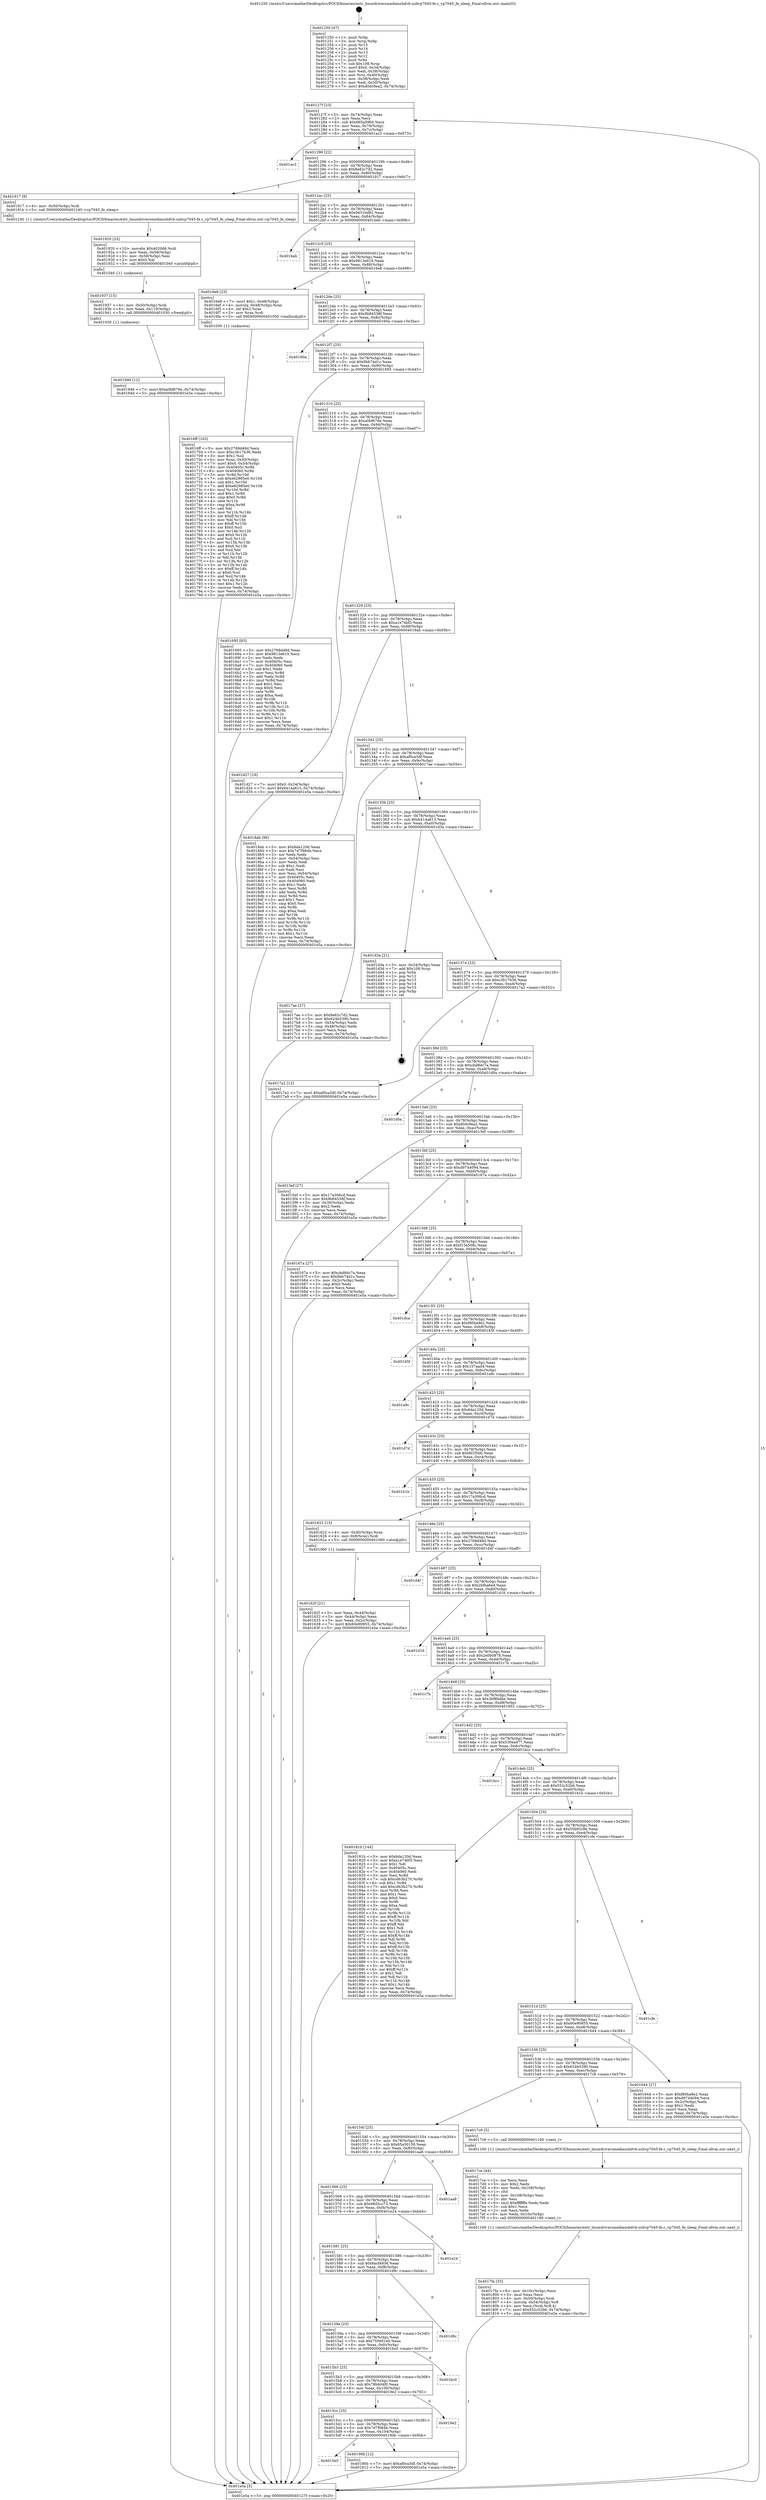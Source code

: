 digraph "0x401250" {
  label = "0x401250 (/mnt/c/Users/mathe/Desktop/tcc/POCII/binaries/extr_linuxdriversmediausbdvb-usbvp7045-fe.c_vp7045_fe_sleep_Final-ollvm.out::main(0))"
  labelloc = "t"
  node[shape=record]

  Entry [label="",width=0.3,height=0.3,shape=circle,fillcolor=black,style=filled]
  "0x40127f" [label="{
     0x40127f [23]\l
     | [instrs]\l
     &nbsp;&nbsp;0x40127f \<+3\>: mov -0x74(%rbp),%eax\l
     &nbsp;&nbsp;0x401282 \<+2\>: mov %eax,%ecx\l
     &nbsp;&nbsp;0x401284 \<+6\>: sub $0x865a5960,%ecx\l
     &nbsp;&nbsp;0x40128a \<+3\>: mov %eax,-0x78(%rbp)\l
     &nbsp;&nbsp;0x40128d \<+3\>: mov %ecx,-0x7c(%rbp)\l
     &nbsp;&nbsp;0x401290 \<+6\>: je 0000000000401ac3 \<main+0x873\>\l
  }"]
  "0x401ac3" [label="{
     0x401ac3\l
  }", style=dashed]
  "0x401296" [label="{
     0x401296 [22]\l
     | [instrs]\l
     &nbsp;&nbsp;0x401296 \<+5\>: jmp 000000000040129b \<main+0x4b\>\l
     &nbsp;&nbsp;0x40129b \<+3\>: mov -0x78(%rbp),%eax\l
     &nbsp;&nbsp;0x40129e \<+5\>: sub $0x8e82c7d2,%eax\l
     &nbsp;&nbsp;0x4012a3 \<+3\>: mov %eax,-0x80(%rbp)\l
     &nbsp;&nbsp;0x4012a6 \<+6\>: je 0000000000401917 \<main+0x6c7\>\l
  }"]
  Exit [label="",width=0.3,height=0.3,shape=circle,fillcolor=black,style=filled,peripheries=2]
  "0x401917" [label="{
     0x401917 [9]\l
     | [instrs]\l
     &nbsp;&nbsp;0x401917 \<+4\>: mov -0x50(%rbp),%rdi\l
     &nbsp;&nbsp;0x40191b \<+5\>: call 0000000000401240 \<vp7045_fe_sleep\>\l
     | [calls]\l
     &nbsp;&nbsp;0x401240 \{1\} (/mnt/c/Users/mathe/Desktop/tcc/POCII/binaries/extr_linuxdriversmediausbdvb-usbvp7045-fe.c_vp7045_fe_sleep_Final-ollvm.out::vp7045_fe_sleep)\l
  }"]
  "0x4012ac" [label="{
     0x4012ac [25]\l
     | [instrs]\l
     &nbsp;&nbsp;0x4012ac \<+5\>: jmp 00000000004012b1 \<main+0x61\>\l
     &nbsp;&nbsp;0x4012b1 \<+3\>: mov -0x78(%rbp),%eax\l
     &nbsp;&nbsp;0x4012b4 \<+5\>: sub $0x9431bd82,%eax\l
     &nbsp;&nbsp;0x4012b9 \<+6\>: mov %eax,-0x84(%rbp)\l
     &nbsp;&nbsp;0x4012bf \<+6\>: je 0000000000401beb \<main+0x99b\>\l
  }"]
  "0x401946" [label="{
     0x401946 [12]\l
     | [instrs]\l
     &nbsp;&nbsp;0x401946 \<+7\>: movl $0xa0bf676e,-0x74(%rbp)\l
     &nbsp;&nbsp;0x40194d \<+5\>: jmp 0000000000401e5a \<main+0xc0a\>\l
  }"]
  "0x401beb" [label="{
     0x401beb\l
  }", style=dashed]
  "0x4012c5" [label="{
     0x4012c5 [25]\l
     | [instrs]\l
     &nbsp;&nbsp;0x4012c5 \<+5\>: jmp 00000000004012ca \<main+0x7a\>\l
     &nbsp;&nbsp;0x4012ca \<+3\>: mov -0x78(%rbp),%eax\l
     &nbsp;&nbsp;0x4012cd \<+5\>: sub $0x9813e619,%eax\l
     &nbsp;&nbsp;0x4012d2 \<+6\>: mov %eax,-0x88(%rbp)\l
     &nbsp;&nbsp;0x4012d8 \<+6\>: je 00000000004016e8 \<main+0x498\>\l
  }"]
  "0x401937" [label="{
     0x401937 [15]\l
     | [instrs]\l
     &nbsp;&nbsp;0x401937 \<+4\>: mov -0x50(%rbp),%rdi\l
     &nbsp;&nbsp;0x40193b \<+6\>: mov %eax,-0x110(%rbp)\l
     &nbsp;&nbsp;0x401941 \<+5\>: call 0000000000401030 \<free@plt\>\l
     | [calls]\l
     &nbsp;&nbsp;0x401030 \{1\} (unknown)\l
  }"]
  "0x4016e8" [label="{
     0x4016e8 [23]\l
     | [instrs]\l
     &nbsp;&nbsp;0x4016e8 \<+7\>: movl $0x1,-0x48(%rbp)\l
     &nbsp;&nbsp;0x4016ef \<+4\>: movslq -0x48(%rbp),%rax\l
     &nbsp;&nbsp;0x4016f3 \<+4\>: shl $0x2,%rax\l
     &nbsp;&nbsp;0x4016f7 \<+3\>: mov %rax,%rdi\l
     &nbsp;&nbsp;0x4016fa \<+5\>: call 0000000000401050 \<malloc@plt\>\l
     | [calls]\l
     &nbsp;&nbsp;0x401050 \{1\} (unknown)\l
  }"]
  "0x4012de" [label="{
     0x4012de [25]\l
     | [instrs]\l
     &nbsp;&nbsp;0x4012de \<+5\>: jmp 00000000004012e3 \<main+0x93\>\l
     &nbsp;&nbsp;0x4012e3 \<+3\>: mov -0x78(%rbp),%eax\l
     &nbsp;&nbsp;0x4012e6 \<+5\>: sub $0x9b84538f,%eax\l
     &nbsp;&nbsp;0x4012eb \<+6\>: mov %eax,-0x8c(%rbp)\l
     &nbsp;&nbsp;0x4012f1 \<+6\>: je 000000000040160a \<main+0x3ba\>\l
  }"]
  "0x401920" [label="{
     0x401920 [23]\l
     | [instrs]\l
     &nbsp;&nbsp;0x401920 \<+10\>: movabs $0x4020d6,%rdi\l
     &nbsp;&nbsp;0x40192a \<+3\>: mov %eax,-0x58(%rbp)\l
     &nbsp;&nbsp;0x40192d \<+3\>: mov -0x58(%rbp),%esi\l
     &nbsp;&nbsp;0x401930 \<+2\>: mov $0x0,%al\l
     &nbsp;&nbsp;0x401932 \<+5\>: call 0000000000401040 \<printf@plt\>\l
     | [calls]\l
     &nbsp;&nbsp;0x401040 \{1\} (unknown)\l
  }"]
  "0x40160a" [label="{
     0x40160a\l
  }", style=dashed]
  "0x4012f7" [label="{
     0x4012f7 [25]\l
     | [instrs]\l
     &nbsp;&nbsp;0x4012f7 \<+5\>: jmp 00000000004012fc \<main+0xac\>\l
     &nbsp;&nbsp;0x4012fc \<+3\>: mov -0x78(%rbp),%eax\l
     &nbsp;&nbsp;0x4012ff \<+5\>: sub $0x9bb74d1c,%eax\l
     &nbsp;&nbsp;0x401304 \<+6\>: mov %eax,-0x90(%rbp)\l
     &nbsp;&nbsp;0x40130a \<+6\>: je 0000000000401695 \<main+0x445\>\l
  }"]
  "0x4015e5" [label="{
     0x4015e5\l
  }", style=dashed]
  "0x401695" [label="{
     0x401695 [83]\l
     | [instrs]\l
     &nbsp;&nbsp;0x401695 \<+5\>: mov $0x2768d48d,%eax\l
     &nbsp;&nbsp;0x40169a \<+5\>: mov $0x9813e619,%ecx\l
     &nbsp;&nbsp;0x40169f \<+2\>: xor %edx,%edx\l
     &nbsp;&nbsp;0x4016a1 \<+7\>: mov 0x40405c,%esi\l
     &nbsp;&nbsp;0x4016a8 \<+7\>: mov 0x404060,%edi\l
     &nbsp;&nbsp;0x4016af \<+3\>: sub $0x1,%edx\l
     &nbsp;&nbsp;0x4016b2 \<+3\>: mov %esi,%r8d\l
     &nbsp;&nbsp;0x4016b5 \<+3\>: add %edx,%r8d\l
     &nbsp;&nbsp;0x4016b8 \<+4\>: imul %r8d,%esi\l
     &nbsp;&nbsp;0x4016bc \<+3\>: and $0x1,%esi\l
     &nbsp;&nbsp;0x4016bf \<+3\>: cmp $0x0,%esi\l
     &nbsp;&nbsp;0x4016c2 \<+4\>: sete %r9b\l
     &nbsp;&nbsp;0x4016c6 \<+3\>: cmp $0xa,%edi\l
     &nbsp;&nbsp;0x4016c9 \<+4\>: setl %r10b\l
     &nbsp;&nbsp;0x4016cd \<+3\>: mov %r9b,%r11b\l
     &nbsp;&nbsp;0x4016d0 \<+3\>: and %r10b,%r11b\l
     &nbsp;&nbsp;0x4016d3 \<+3\>: xor %r10b,%r9b\l
     &nbsp;&nbsp;0x4016d6 \<+3\>: or %r9b,%r11b\l
     &nbsp;&nbsp;0x4016d9 \<+4\>: test $0x1,%r11b\l
     &nbsp;&nbsp;0x4016dd \<+3\>: cmovne %ecx,%eax\l
     &nbsp;&nbsp;0x4016e0 \<+3\>: mov %eax,-0x74(%rbp)\l
     &nbsp;&nbsp;0x4016e3 \<+5\>: jmp 0000000000401e5a \<main+0xc0a\>\l
  }"]
  "0x401310" [label="{
     0x401310 [25]\l
     | [instrs]\l
     &nbsp;&nbsp;0x401310 \<+5\>: jmp 0000000000401315 \<main+0xc5\>\l
     &nbsp;&nbsp;0x401315 \<+3\>: mov -0x78(%rbp),%eax\l
     &nbsp;&nbsp;0x401318 \<+5\>: sub $0xa0bf676e,%eax\l
     &nbsp;&nbsp;0x40131d \<+6\>: mov %eax,-0x94(%rbp)\l
     &nbsp;&nbsp;0x401323 \<+6\>: je 0000000000401d27 \<main+0xad7\>\l
  }"]
  "0x40190b" [label="{
     0x40190b [12]\l
     | [instrs]\l
     &nbsp;&nbsp;0x40190b \<+7\>: movl $0xaf0ca3df,-0x74(%rbp)\l
     &nbsp;&nbsp;0x401912 \<+5\>: jmp 0000000000401e5a \<main+0xc0a\>\l
  }"]
  "0x401d27" [label="{
     0x401d27 [19]\l
     | [instrs]\l
     &nbsp;&nbsp;0x401d27 \<+7\>: movl $0x0,-0x34(%rbp)\l
     &nbsp;&nbsp;0x401d2e \<+7\>: movl $0xb414a613,-0x74(%rbp)\l
     &nbsp;&nbsp;0x401d35 \<+5\>: jmp 0000000000401e5a \<main+0xc0a\>\l
  }"]
  "0x401329" [label="{
     0x401329 [25]\l
     | [instrs]\l
     &nbsp;&nbsp;0x401329 \<+5\>: jmp 000000000040132e \<main+0xde\>\l
     &nbsp;&nbsp;0x40132e \<+3\>: mov -0x78(%rbp),%eax\l
     &nbsp;&nbsp;0x401331 \<+5\>: sub $0xa1e74bf3,%eax\l
     &nbsp;&nbsp;0x401336 \<+6\>: mov %eax,-0x98(%rbp)\l
     &nbsp;&nbsp;0x40133c \<+6\>: je 00000000004018ab \<main+0x65b\>\l
  }"]
  "0x4015cc" [label="{
     0x4015cc [25]\l
     | [instrs]\l
     &nbsp;&nbsp;0x4015cc \<+5\>: jmp 00000000004015d1 \<main+0x381\>\l
     &nbsp;&nbsp;0x4015d1 \<+3\>: mov -0x78(%rbp),%eax\l
     &nbsp;&nbsp;0x4015d4 \<+5\>: sub $0x7d7f984b,%eax\l
     &nbsp;&nbsp;0x4015d9 \<+6\>: mov %eax,-0x104(%rbp)\l
     &nbsp;&nbsp;0x4015df \<+6\>: je 000000000040190b \<main+0x6bb\>\l
  }"]
  "0x4018ab" [label="{
     0x4018ab [96]\l
     | [instrs]\l
     &nbsp;&nbsp;0x4018ab \<+5\>: mov $0x6da120d,%eax\l
     &nbsp;&nbsp;0x4018b0 \<+5\>: mov $0x7d7f984b,%ecx\l
     &nbsp;&nbsp;0x4018b5 \<+2\>: xor %edx,%edx\l
     &nbsp;&nbsp;0x4018b7 \<+3\>: mov -0x54(%rbp),%esi\l
     &nbsp;&nbsp;0x4018ba \<+2\>: mov %edx,%edi\l
     &nbsp;&nbsp;0x4018bc \<+3\>: sub $0x1,%edi\l
     &nbsp;&nbsp;0x4018bf \<+2\>: sub %edi,%esi\l
     &nbsp;&nbsp;0x4018c1 \<+3\>: mov %esi,-0x54(%rbp)\l
     &nbsp;&nbsp;0x4018c4 \<+7\>: mov 0x40405c,%esi\l
     &nbsp;&nbsp;0x4018cb \<+7\>: mov 0x404060,%edi\l
     &nbsp;&nbsp;0x4018d2 \<+3\>: sub $0x1,%edx\l
     &nbsp;&nbsp;0x4018d5 \<+3\>: mov %esi,%r8d\l
     &nbsp;&nbsp;0x4018d8 \<+3\>: add %edx,%r8d\l
     &nbsp;&nbsp;0x4018db \<+4\>: imul %r8d,%esi\l
     &nbsp;&nbsp;0x4018df \<+3\>: and $0x1,%esi\l
     &nbsp;&nbsp;0x4018e2 \<+3\>: cmp $0x0,%esi\l
     &nbsp;&nbsp;0x4018e5 \<+4\>: sete %r9b\l
     &nbsp;&nbsp;0x4018e9 \<+3\>: cmp $0xa,%edi\l
     &nbsp;&nbsp;0x4018ec \<+4\>: setl %r10b\l
     &nbsp;&nbsp;0x4018f0 \<+3\>: mov %r9b,%r11b\l
     &nbsp;&nbsp;0x4018f3 \<+3\>: and %r10b,%r11b\l
     &nbsp;&nbsp;0x4018f6 \<+3\>: xor %r10b,%r9b\l
     &nbsp;&nbsp;0x4018f9 \<+3\>: or %r9b,%r11b\l
     &nbsp;&nbsp;0x4018fc \<+4\>: test $0x1,%r11b\l
     &nbsp;&nbsp;0x401900 \<+3\>: cmovne %ecx,%eax\l
     &nbsp;&nbsp;0x401903 \<+3\>: mov %eax,-0x74(%rbp)\l
     &nbsp;&nbsp;0x401906 \<+5\>: jmp 0000000000401e5a \<main+0xc0a\>\l
  }"]
  "0x401342" [label="{
     0x401342 [25]\l
     | [instrs]\l
     &nbsp;&nbsp;0x401342 \<+5\>: jmp 0000000000401347 \<main+0xf7\>\l
     &nbsp;&nbsp;0x401347 \<+3\>: mov -0x78(%rbp),%eax\l
     &nbsp;&nbsp;0x40134a \<+5\>: sub $0xaf0ca3df,%eax\l
     &nbsp;&nbsp;0x40134f \<+6\>: mov %eax,-0x9c(%rbp)\l
     &nbsp;&nbsp;0x401355 \<+6\>: je 00000000004017ae \<main+0x55e\>\l
  }"]
  "0x4019e2" [label="{
     0x4019e2\l
  }", style=dashed]
  "0x4017ae" [label="{
     0x4017ae [27]\l
     | [instrs]\l
     &nbsp;&nbsp;0x4017ae \<+5\>: mov $0x8e82c7d2,%eax\l
     &nbsp;&nbsp;0x4017b3 \<+5\>: mov $0x624b5390,%ecx\l
     &nbsp;&nbsp;0x4017b8 \<+3\>: mov -0x54(%rbp),%edx\l
     &nbsp;&nbsp;0x4017bb \<+3\>: cmp -0x48(%rbp),%edx\l
     &nbsp;&nbsp;0x4017be \<+3\>: cmovl %ecx,%eax\l
     &nbsp;&nbsp;0x4017c1 \<+3\>: mov %eax,-0x74(%rbp)\l
     &nbsp;&nbsp;0x4017c4 \<+5\>: jmp 0000000000401e5a \<main+0xc0a\>\l
  }"]
  "0x40135b" [label="{
     0x40135b [25]\l
     | [instrs]\l
     &nbsp;&nbsp;0x40135b \<+5\>: jmp 0000000000401360 \<main+0x110\>\l
     &nbsp;&nbsp;0x401360 \<+3\>: mov -0x78(%rbp),%eax\l
     &nbsp;&nbsp;0x401363 \<+5\>: sub $0xb414a613,%eax\l
     &nbsp;&nbsp;0x401368 \<+6\>: mov %eax,-0xa0(%rbp)\l
     &nbsp;&nbsp;0x40136e \<+6\>: je 0000000000401d3a \<main+0xaea\>\l
  }"]
  "0x4015b3" [label="{
     0x4015b3 [25]\l
     | [instrs]\l
     &nbsp;&nbsp;0x4015b3 \<+5\>: jmp 00000000004015b8 \<main+0x368\>\l
     &nbsp;&nbsp;0x4015b8 \<+3\>: mov -0x78(%rbp),%eax\l
     &nbsp;&nbsp;0x4015bb \<+5\>: sub $0x78bb04f0,%eax\l
     &nbsp;&nbsp;0x4015c0 \<+6\>: mov %eax,-0x100(%rbp)\l
     &nbsp;&nbsp;0x4015c6 \<+6\>: je 00000000004019e2 \<main+0x792\>\l
  }"]
  "0x401d3a" [label="{
     0x401d3a [21]\l
     | [instrs]\l
     &nbsp;&nbsp;0x401d3a \<+3\>: mov -0x34(%rbp),%eax\l
     &nbsp;&nbsp;0x401d3d \<+7\>: add $0x108,%rsp\l
     &nbsp;&nbsp;0x401d44 \<+1\>: pop %rbx\l
     &nbsp;&nbsp;0x401d45 \<+2\>: pop %r12\l
     &nbsp;&nbsp;0x401d47 \<+2\>: pop %r13\l
     &nbsp;&nbsp;0x401d49 \<+2\>: pop %r14\l
     &nbsp;&nbsp;0x401d4b \<+2\>: pop %r15\l
     &nbsp;&nbsp;0x401d4d \<+1\>: pop %rbp\l
     &nbsp;&nbsp;0x401d4e \<+1\>: ret\l
  }"]
  "0x401374" [label="{
     0x401374 [25]\l
     | [instrs]\l
     &nbsp;&nbsp;0x401374 \<+5\>: jmp 0000000000401379 \<main+0x129\>\l
     &nbsp;&nbsp;0x401379 \<+3\>: mov -0x78(%rbp),%eax\l
     &nbsp;&nbsp;0x40137c \<+5\>: sub $0xc3b17b36,%eax\l
     &nbsp;&nbsp;0x401381 \<+6\>: mov %eax,-0xa4(%rbp)\l
     &nbsp;&nbsp;0x401387 \<+6\>: je 00000000004017a2 \<main+0x552\>\l
  }"]
  "0x401bc0" [label="{
     0x401bc0\l
  }", style=dashed]
  "0x4017a2" [label="{
     0x4017a2 [12]\l
     | [instrs]\l
     &nbsp;&nbsp;0x4017a2 \<+7\>: movl $0xaf0ca3df,-0x74(%rbp)\l
     &nbsp;&nbsp;0x4017a9 \<+5\>: jmp 0000000000401e5a \<main+0xc0a\>\l
  }"]
  "0x40138d" [label="{
     0x40138d [25]\l
     | [instrs]\l
     &nbsp;&nbsp;0x40138d \<+5\>: jmp 0000000000401392 \<main+0x142\>\l
     &nbsp;&nbsp;0x401392 \<+3\>: mov -0x78(%rbp),%eax\l
     &nbsp;&nbsp;0x401395 \<+5\>: sub $0xcbd8dc7a,%eax\l
     &nbsp;&nbsp;0x40139a \<+6\>: mov %eax,-0xa8(%rbp)\l
     &nbsp;&nbsp;0x4013a0 \<+6\>: je 0000000000401d0a \<main+0xaba\>\l
  }"]
  "0x40159a" [label="{
     0x40159a [25]\l
     | [instrs]\l
     &nbsp;&nbsp;0x40159a \<+5\>: jmp 000000000040159f \<main+0x34f\>\l
     &nbsp;&nbsp;0x40159f \<+3\>: mov -0x78(%rbp),%eax\l
     &nbsp;&nbsp;0x4015a2 \<+5\>: sub $0x755601e0,%eax\l
     &nbsp;&nbsp;0x4015a7 \<+6\>: mov %eax,-0xfc(%rbp)\l
     &nbsp;&nbsp;0x4015ad \<+6\>: je 0000000000401bc0 \<main+0x970\>\l
  }"]
  "0x401d0a" [label="{
     0x401d0a\l
  }", style=dashed]
  "0x4013a6" [label="{
     0x4013a6 [25]\l
     | [instrs]\l
     &nbsp;&nbsp;0x4013a6 \<+5\>: jmp 00000000004013ab \<main+0x15b\>\l
     &nbsp;&nbsp;0x4013ab \<+3\>: mov -0x78(%rbp),%eax\l
     &nbsp;&nbsp;0x4013ae \<+5\>: sub $0xd0dc9ea2,%eax\l
     &nbsp;&nbsp;0x4013b3 \<+6\>: mov %eax,-0xac(%rbp)\l
     &nbsp;&nbsp;0x4013b9 \<+6\>: je 00000000004015ef \<main+0x39f\>\l
  }"]
  "0x401d9c" [label="{
     0x401d9c\l
  }", style=dashed]
  "0x4015ef" [label="{
     0x4015ef [27]\l
     | [instrs]\l
     &nbsp;&nbsp;0x4015ef \<+5\>: mov $0x17a306cd,%eax\l
     &nbsp;&nbsp;0x4015f4 \<+5\>: mov $0x9b84538f,%ecx\l
     &nbsp;&nbsp;0x4015f9 \<+3\>: mov -0x30(%rbp),%edx\l
     &nbsp;&nbsp;0x4015fc \<+3\>: cmp $0x2,%edx\l
     &nbsp;&nbsp;0x4015ff \<+3\>: cmovne %ecx,%eax\l
     &nbsp;&nbsp;0x401602 \<+3\>: mov %eax,-0x74(%rbp)\l
     &nbsp;&nbsp;0x401605 \<+5\>: jmp 0000000000401e5a \<main+0xc0a\>\l
  }"]
  "0x4013bf" [label="{
     0x4013bf [25]\l
     | [instrs]\l
     &nbsp;&nbsp;0x4013bf \<+5\>: jmp 00000000004013c4 \<main+0x174\>\l
     &nbsp;&nbsp;0x4013c4 \<+3\>: mov -0x78(%rbp),%eax\l
     &nbsp;&nbsp;0x4013c7 \<+5\>: sub $0xd9744094,%eax\l
     &nbsp;&nbsp;0x4013cc \<+6\>: mov %eax,-0xb0(%rbp)\l
     &nbsp;&nbsp;0x4013d2 \<+6\>: je 000000000040167a \<main+0x42a\>\l
  }"]
  "0x401e5a" [label="{
     0x401e5a [5]\l
     | [instrs]\l
     &nbsp;&nbsp;0x401e5a \<+5\>: jmp 000000000040127f \<main+0x2f\>\l
  }"]
  "0x401250" [label="{
     0x401250 [47]\l
     | [instrs]\l
     &nbsp;&nbsp;0x401250 \<+1\>: push %rbp\l
     &nbsp;&nbsp;0x401251 \<+3\>: mov %rsp,%rbp\l
     &nbsp;&nbsp;0x401254 \<+2\>: push %r15\l
     &nbsp;&nbsp;0x401256 \<+2\>: push %r14\l
     &nbsp;&nbsp;0x401258 \<+2\>: push %r13\l
     &nbsp;&nbsp;0x40125a \<+2\>: push %r12\l
     &nbsp;&nbsp;0x40125c \<+1\>: push %rbx\l
     &nbsp;&nbsp;0x40125d \<+7\>: sub $0x108,%rsp\l
     &nbsp;&nbsp;0x401264 \<+7\>: movl $0x0,-0x34(%rbp)\l
     &nbsp;&nbsp;0x40126b \<+3\>: mov %edi,-0x38(%rbp)\l
     &nbsp;&nbsp;0x40126e \<+4\>: mov %rsi,-0x40(%rbp)\l
     &nbsp;&nbsp;0x401272 \<+3\>: mov -0x38(%rbp),%edi\l
     &nbsp;&nbsp;0x401275 \<+3\>: mov %edi,-0x30(%rbp)\l
     &nbsp;&nbsp;0x401278 \<+7\>: movl $0xd0dc9ea2,-0x74(%rbp)\l
  }"]
  "0x401581" [label="{
     0x401581 [25]\l
     | [instrs]\l
     &nbsp;&nbsp;0x401581 \<+5\>: jmp 0000000000401586 \<main+0x336\>\l
     &nbsp;&nbsp;0x401586 \<+3\>: mov -0x78(%rbp),%eax\l
     &nbsp;&nbsp;0x401589 \<+5\>: sub $0x6acf4836,%eax\l
     &nbsp;&nbsp;0x40158e \<+6\>: mov %eax,-0xf8(%rbp)\l
     &nbsp;&nbsp;0x401594 \<+6\>: je 0000000000401d9c \<main+0xb4c\>\l
  }"]
  "0x40167a" [label="{
     0x40167a [27]\l
     | [instrs]\l
     &nbsp;&nbsp;0x40167a \<+5\>: mov $0xcbd8dc7a,%eax\l
     &nbsp;&nbsp;0x40167f \<+5\>: mov $0x9bb74d1c,%ecx\l
     &nbsp;&nbsp;0x401684 \<+3\>: mov -0x2c(%rbp),%edx\l
     &nbsp;&nbsp;0x401687 \<+3\>: cmp $0x0,%edx\l
     &nbsp;&nbsp;0x40168a \<+3\>: cmove %ecx,%eax\l
     &nbsp;&nbsp;0x40168d \<+3\>: mov %eax,-0x74(%rbp)\l
     &nbsp;&nbsp;0x401690 \<+5\>: jmp 0000000000401e5a \<main+0xc0a\>\l
  }"]
  "0x4013d8" [label="{
     0x4013d8 [25]\l
     | [instrs]\l
     &nbsp;&nbsp;0x4013d8 \<+5\>: jmp 00000000004013dd \<main+0x18d\>\l
     &nbsp;&nbsp;0x4013dd \<+3\>: mov -0x78(%rbp),%eax\l
     &nbsp;&nbsp;0x4013e0 \<+5\>: sub $0xf15e508c,%eax\l
     &nbsp;&nbsp;0x4013e5 \<+6\>: mov %eax,-0xb4(%rbp)\l
     &nbsp;&nbsp;0x4013eb \<+6\>: je 0000000000401dca \<main+0xb7a\>\l
  }"]
  "0x401e24" [label="{
     0x401e24\l
  }", style=dashed]
  "0x401dca" [label="{
     0x401dca\l
  }", style=dashed]
  "0x4013f1" [label="{
     0x4013f1 [25]\l
     | [instrs]\l
     &nbsp;&nbsp;0x4013f1 \<+5\>: jmp 00000000004013f6 \<main+0x1a6\>\l
     &nbsp;&nbsp;0x4013f6 \<+3\>: mov -0x78(%rbp),%eax\l
     &nbsp;&nbsp;0x4013f9 \<+5\>: sub $0xf80ba8e2,%eax\l
     &nbsp;&nbsp;0x4013fe \<+6\>: mov %eax,-0xb8(%rbp)\l
     &nbsp;&nbsp;0x401404 \<+6\>: je 000000000040165f \<main+0x40f\>\l
  }"]
  "0x401568" [label="{
     0x401568 [25]\l
     | [instrs]\l
     &nbsp;&nbsp;0x401568 \<+5\>: jmp 000000000040156d \<main+0x31d\>\l
     &nbsp;&nbsp;0x40156d \<+3\>: mov -0x78(%rbp),%eax\l
     &nbsp;&nbsp;0x401570 \<+5\>: sub $0x66d3cc73,%eax\l
     &nbsp;&nbsp;0x401575 \<+6\>: mov %eax,-0xf4(%rbp)\l
     &nbsp;&nbsp;0x40157b \<+6\>: je 0000000000401e24 \<main+0xbd4\>\l
  }"]
  "0x40165f" [label="{
     0x40165f\l
  }", style=dashed]
  "0x40140a" [label="{
     0x40140a [25]\l
     | [instrs]\l
     &nbsp;&nbsp;0x40140a \<+5\>: jmp 000000000040140f \<main+0x1bf\>\l
     &nbsp;&nbsp;0x40140f \<+3\>: mov -0x78(%rbp),%eax\l
     &nbsp;&nbsp;0x401412 \<+5\>: sub $0x157aad4,%eax\l
     &nbsp;&nbsp;0x401417 \<+6\>: mov %eax,-0xbc(%rbp)\l
     &nbsp;&nbsp;0x40141d \<+6\>: je 0000000000401a9c \<main+0x84c\>\l
  }"]
  "0x401aa8" [label="{
     0x401aa8\l
  }", style=dashed]
  "0x401a9c" [label="{
     0x401a9c\l
  }", style=dashed]
  "0x401423" [label="{
     0x401423 [25]\l
     | [instrs]\l
     &nbsp;&nbsp;0x401423 \<+5\>: jmp 0000000000401428 \<main+0x1d8\>\l
     &nbsp;&nbsp;0x401428 \<+3\>: mov -0x78(%rbp),%eax\l
     &nbsp;&nbsp;0x40142b \<+5\>: sub $0x6da120d,%eax\l
     &nbsp;&nbsp;0x401430 \<+6\>: mov %eax,-0xc0(%rbp)\l
     &nbsp;&nbsp;0x401436 \<+6\>: je 0000000000401d7d \<main+0xb2d\>\l
  }"]
  "0x4017fa" [label="{
     0x4017fa [33]\l
     | [instrs]\l
     &nbsp;&nbsp;0x4017fa \<+6\>: mov -0x10c(%rbp),%ecx\l
     &nbsp;&nbsp;0x401800 \<+3\>: imul %eax,%ecx\l
     &nbsp;&nbsp;0x401803 \<+4\>: mov -0x50(%rbp),%rdi\l
     &nbsp;&nbsp;0x401807 \<+4\>: movslq -0x54(%rbp),%r8\l
     &nbsp;&nbsp;0x40180b \<+4\>: mov %ecx,(%rdi,%r8,4)\l
     &nbsp;&nbsp;0x40180f \<+7\>: movl $0x552c52b6,-0x74(%rbp)\l
     &nbsp;&nbsp;0x401816 \<+5\>: jmp 0000000000401e5a \<main+0xc0a\>\l
  }"]
  "0x401d7d" [label="{
     0x401d7d\l
  }", style=dashed]
  "0x40143c" [label="{
     0x40143c [25]\l
     | [instrs]\l
     &nbsp;&nbsp;0x40143c \<+5\>: jmp 0000000000401441 \<main+0x1f1\>\l
     &nbsp;&nbsp;0x401441 \<+3\>: mov -0x78(%rbp),%eax\l
     &nbsp;&nbsp;0x401444 \<+5\>: sub $0x6f1f5b6,%eax\l
     &nbsp;&nbsp;0x401449 \<+6\>: mov %eax,-0xc4(%rbp)\l
     &nbsp;&nbsp;0x40144f \<+6\>: je 0000000000401b1b \<main+0x8cb\>\l
  }"]
  "0x4017ce" [label="{
     0x4017ce [44]\l
     | [instrs]\l
     &nbsp;&nbsp;0x4017ce \<+2\>: xor %ecx,%ecx\l
     &nbsp;&nbsp;0x4017d0 \<+5\>: mov $0x2,%edx\l
     &nbsp;&nbsp;0x4017d5 \<+6\>: mov %edx,-0x108(%rbp)\l
     &nbsp;&nbsp;0x4017db \<+1\>: cltd\l
     &nbsp;&nbsp;0x4017dc \<+6\>: mov -0x108(%rbp),%esi\l
     &nbsp;&nbsp;0x4017e2 \<+2\>: idiv %esi\l
     &nbsp;&nbsp;0x4017e4 \<+6\>: imul $0xfffffffe,%edx,%edx\l
     &nbsp;&nbsp;0x4017ea \<+3\>: sub $0x1,%ecx\l
     &nbsp;&nbsp;0x4017ed \<+2\>: sub %ecx,%edx\l
     &nbsp;&nbsp;0x4017ef \<+6\>: mov %edx,-0x10c(%rbp)\l
     &nbsp;&nbsp;0x4017f5 \<+5\>: call 0000000000401160 \<next_i\>\l
     | [calls]\l
     &nbsp;&nbsp;0x401160 \{1\} (/mnt/c/Users/mathe/Desktop/tcc/POCII/binaries/extr_linuxdriversmediausbdvb-usbvp7045-fe.c_vp7045_fe_sleep_Final-ollvm.out::next_i)\l
  }"]
  "0x401b1b" [label="{
     0x401b1b\l
  }", style=dashed]
  "0x401455" [label="{
     0x401455 [25]\l
     | [instrs]\l
     &nbsp;&nbsp;0x401455 \<+5\>: jmp 000000000040145a \<main+0x20a\>\l
     &nbsp;&nbsp;0x40145a \<+3\>: mov -0x78(%rbp),%eax\l
     &nbsp;&nbsp;0x40145d \<+5\>: sub $0x17a306cd,%eax\l
     &nbsp;&nbsp;0x401462 \<+6\>: mov %eax,-0xc8(%rbp)\l
     &nbsp;&nbsp;0x401468 \<+6\>: je 0000000000401622 \<main+0x3d2\>\l
  }"]
  "0x40154f" [label="{
     0x40154f [25]\l
     | [instrs]\l
     &nbsp;&nbsp;0x40154f \<+5\>: jmp 0000000000401554 \<main+0x304\>\l
     &nbsp;&nbsp;0x401554 \<+3\>: mov -0x78(%rbp),%eax\l
     &nbsp;&nbsp;0x401557 \<+5\>: sub $0x65a50150,%eax\l
     &nbsp;&nbsp;0x40155c \<+6\>: mov %eax,-0xf0(%rbp)\l
     &nbsp;&nbsp;0x401562 \<+6\>: je 0000000000401aa8 \<main+0x858\>\l
  }"]
  "0x401622" [label="{
     0x401622 [13]\l
     | [instrs]\l
     &nbsp;&nbsp;0x401622 \<+4\>: mov -0x40(%rbp),%rax\l
     &nbsp;&nbsp;0x401626 \<+4\>: mov 0x8(%rax),%rdi\l
     &nbsp;&nbsp;0x40162a \<+5\>: call 0000000000401060 \<atoi@plt\>\l
     | [calls]\l
     &nbsp;&nbsp;0x401060 \{1\} (unknown)\l
  }"]
  "0x40146e" [label="{
     0x40146e [25]\l
     | [instrs]\l
     &nbsp;&nbsp;0x40146e \<+5\>: jmp 0000000000401473 \<main+0x223\>\l
     &nbsp;&nbsp;0x401473 \<+3\>: mov -0x78(%rbp),%eax\l
     &nbsp;&nbsp;0x401476 \<+5\>: sub $0x2768d48d,%eax\l
     &nbsp;&nbsp;0x40147b \<+6\>: mov %eax,-0xcc(%rbp)\l
     &nbsp;&nbsp;0x401481 \<+6\>: je 0000000000401d4f \<main+0xaff\>\l
  }"]
  "0x40162f" [label="{
     0x40162f [21]\l
     | [instrs]\l
     &nbsp;&nbsp;0x40162f \<+3\>: mov %eax,-0x44(%rbp)\l
     &nbsp;&nbsp;0x401632 \<+3\>: mov -0x44(%rbp),%eax\l
     &nbsp;&nbsp;0x401635 \<+3\>: mov %eax,-0x2c(%rbp)\l
     &nbsp;&nbsp;0x401638 \<+7\>: movl $0x60e90855,-0x74(%rbp)\l
     &nbsp;&nbsp;0x40163f \<+5\>: jmp 0000000000401e5a \<main+0xc0a\>\l
  }"]
  "0x4017c9" [label="{
     0x4017c9 [5]\l
     | [instrs]\l
     &nbsp;&nbsp;0x4017c9 \<+5\>: call 0000000000401160 \<next_i\>\l
     | [calls]\l
     &nbsp;&nbsp;0x401160 \{1\} (/mnt/c/Users/mathe/Desktop/tcc/POCII/binaries/extr_linuxdriversmediausbdvb-usbvp7045-fe.c_vp7045_fe_sleep_Final-ollvm.out::next_i)\l
  }"]
  "0x401d4f" [label="{
     0x401d4f\l
  }", style=dashed]
  "0x401487" [label="{
     0x401487 [25]\l
     | [instrs]\l
     &nbsp;&nbsp;0x401487 \<+5\>: jmp 000000000040148c \<main+0x23c\>\l
     &nbsp;&nbsp;0x40148c \<+3\>: mov -0x78(%rbp),%eax\l
     &nbsp;&nbsp;0x40148f \<+5\>: sub $0x2bfba6e4,%eax\l
     &nbsp;&nbsp;0x401494 \<+6\>: mov %eax,-0xd0(%rbp)\l
     &nbsp;&nbsp;0x40149a \<+6\>: je 0000000000401d16 \<main+0xac6\>\l
  }"]
  "0x4016ff" [label="{
     0x4016ff [163]\l
     | [instrs]\l
     &nbsp;&nbsp;0x4016ff \<+5\>: mov $0x2768d48d,%ecx\l
     &nbsp;&nbsp;0x401704 \<+5\>: mov $0xc3b17b36,%edx\l
     &nbsp;&nbsp;0x401709 \<+3\>: mov $0x1,%sil\l
     &nbsp;&nbsp;0x40170c \<+4\>: mov %rax,-0x50(%rbp)\l
     &nbsp;&nbsp;0x401710 \<+7\>: movl $0x0,-0x54(%rbp)\l
     &nbsp;&nbsp;0x401717 \<+8\>: mov 0x40405c,%r8d\l
     &nbsp;&nbsp;0x40171f \<+8\>: mov 0x404060,%r9d\l
     &nbsp;&nbsp;0x401727 \<+3\>: mov %r8d,%r10d\l
     &nbsp;&nbsp;0x40172a \<+7\>: sub $0xe62985e0,%r10d\l
     &nbsp;&nbsp;0x401731 \<+4\>: sub $0x1,%r10d\l
     &nbsp;&nbsp;0x401735 \<+7\>: add $0xe62985e0,%r10d\l
     &nbsp;&nbsp;0x40173c \<+4\>: imul %r10d,%r8d\l
     &nbsp;&nbsp;0x401740 \<+4\>: and $0x1,%r8d\l
     &nbsp;&nbsp;0x401744 \<+4\>: cmp $0x0,%r8d\l
     &nbsp;&nbsp;0x401748 \<+4\>: sete %r11b\l
     &nbsp;&nbsp;0x40174c \<+4\>: cmp $0xa,%r9d\l
     &nbsp;&nbsp;0x401750 \<+3\>: setl %bl\l
     &nbsp;&nbsp;0x401753 \<+3\>: mov %r11b,%r14b\l
     &nbsp;&nbsp;0x401756 \<+4\>: xor $0xff,%r14b\l
     &nbsp;&nbsp;0x40175a \<+3\>: mov %bl,%r15b\l
     &nbsp;&nbsp;0x40175d \<+4\>: xor $0xff,%r15b\l
     &nbsp;&nbsp;0x401761 \<+4\>: xor $0x0,%sil\l
     &nbsp;&nbsp;0x401765 \<+3\>: mov %r14b,%r12b\l
     &nbsp;&nbsp;0x401768 \<+4\>: and $0x0,%r12b\l
     &nbsp;&nbsp;0x40176c \<+3\>: and %sil,%r11b\l
     &nbsp;&nbsp;0x40176f \<+3\>: mov %r15b,%r13b\l
     &nbsp;&nbsp;0x401772 \<+4\>: and $0x0,%r13b\l
     &nbsp;&nbsp;0x401776 \<+3\>: and %sil,%bl\l
     &nbsp;&nbsp;0x401779 \<+3\>: or %r11b,%r12b\l
     &nbsp;&nbsp;0x40177c \<+3\>: or %bl,%r13b\l
     &nbsp;&nbsp;0x40177f \<+3\>: xor %r13b,%r12b\l
     &nbsp;&nbsp;0x401782 \<+3\>: or %r15b,%r14b\l
     &nbsp;&nbsp;0x401785 \<+4\>: xor $0xff,%r14b\l
     &nbsp;&nbsp;0x401789 \<+4\>: or $0x0,%sil\l
     &nbsp;&nbsp;0x40178d \<+3\>: and %sil,%r14b\l
     &nbsp;&nbsp;0x401790 \<+3\>: or %r14b,%r12b\l
     &nbsp;&nbsp;0x401793 \<+4\>: test $0x1,%r12b\l
     &nbsp;&nbsp;0x401797 \<+3\>: cmovne %edx,%ecx\l
     &nbsp;&nbsp;0x40179a \<+3\>: mov %ecx,-0x74(%rbp)\l
     &nbsp;&nbsp;0x40179d \<+5\>: jmp 0000000000401e5a \<main+0xc0a\>\l
  }"]
  "0x401d16" [label="{
     0x401d16\l
  }", style=dashed]
  "0x4014a0" [label="{
     0x4014a0 [25]\l
     | [instrs]\l
     &nbsp;&nbsp;0x4014a0 \<+5\>: jmp 00000000004014a5 \<main+0x255\>\l
     &nbsp;&nbsp;0x4014a5 \<+3\>: mov -0x78(%rbp),%eax\l
     &nbsp;&nbsp;0x4014a8 \<+5\>: sub $0x2e0b0878,%eax\l
     &nbsp;&nbsp;0x4014ad \<+6\>: mov %eax,-0xd4(%rbp)\l
     &nbsp;&nbsp;0x4014b3 \<+6\>: je 0000000000401c7b \<main+0xa2b\>\l
  }"]
  "0x401536" [label="{
     0x401536 [25]\l
     | [instrs]\l
     &nbsp;&nbsp;0x401536 \<+5\>: jmp 000000000040153b \<main+0x2eb\>\l
     &nbsp;&nbsp;0x40153b \<+3\>: mov -0x78(%rbp),%eax\l
     &nbsp;&nbsp;0x40153e \<+5\>: sub $0x624b5390,%eax\l
     &nbsp;&nbsp;0x401543 \<+6\>: mov %eax,-0xec(%rbp)\l
     &nbsp;&nbsp;0x401549 \<+6\>: je 00000000004017c9 \<main+0x579\>\l
  }"]
  "0x401c7b" [label="{
     0x401c7b\l
  }", style=dashed]
  "0x4014b9" [label="{
     0x4014b9 [25]\l
     | [instrs]\l
     &nbsp;&nbsp;0x4014b9 \<+5\>: jmp 00000000004014be \<main+0x26e\>\l
     &nbsp;&nbsp;0x4014be \<+3\>: mov -0x78(%rbp),%eax\l
     &nbsp;&nbsp;0x4014c1 \<+5\>: sub $0x3bf8bdbe,%eax\l
     &nbsp;&nbsp;0x4014c6 \<+6\>: mov %eax,-0xd8(%rbp)\l
     &nbsp;&nbsp;0x4014cc \<+6\>: je 0000000000401952 \<main+0x702\>\l
  }"]
  "0x401644" [label="{
     0x401644 [27]\l
     | [instrs]\l
     &nbsp;&nbsp;0x401644 \<+5\>: mov $0xf80ba8e2,%eax\l
     &nbsp;&nbsp;0x401649 \<+5\>: mov $0xd9744094,%ecx\l
     &nbsp;&nbsp;0x40164e \<+3\>: mov -0x2c(%rbp),%edx\l
     &nbsp;&nbsp;0x401651 \<+3\>: cmp $0x1,%edx\l
     &nbsp;&nbsp;0x401654 \<+3\>: cmovl %ecx,%eax\l
     &nbsp;&nbsp;0x401657 \<+3\>: mov %eax,-0x74(%rbp)\l
     &nbsp;&nbsp;0x40165a \<+5\>: jmp 0000000000401e5a \<main+0xc0a\>\l
  }"]
  "0x401952" [label="{
     0x401952\l
  }", style=dashed]
  "0x4014d2" [label="{
     0x4014d2 [25]\l
     | [instrs]\l
     &nbsp;&nbsp;0x4014d2 \<+5\>: jmp 00000000004014d7 \<main+0x287\>\l
     &nbsp;&nbsp;0x4014d7 \<+3\>: mov -0x78(%rbp),%eax\l
     &nbsp;&nbsp;0x4014da \<+5\>: sub $0x530ea477,%eax\l
     &nbsp;&nbsp;0x4014df \<+6\>: mov %eax,-0xdc(%rbp)\l
     &nbsp;&nbsp;0x4014e5 \<+6\>: je 0000000000401bcc \<main+0x97c\>\l
  }"]
  "0x40151d" [label="{
     0x40151d [25]\l
     | [instrs]\l
     &nbsp;&nbsp;0x40151d \<+5\>: jmp 0000000000401522 \<main+0x2d2\>\l
     &nbsp;&nbsp;0x401522 \<+3\>: mov -0x78(%rbp),%eax\l
     &nbsp;&nbsp;0x401525 \<+5\>: sub $0x60e90855,%eax\l
     &nbsp;&nbsp;0x40152a \<+6\>: mov %eax,-0xe8(%rbp)\l
     &nbsp;&nbsp;0x401530 \<+6\>: je 0000000000401644 \<main+0x3f4\>\l
  }"]
  "0x401bcc" [label="{
     0x401bcc\l
  }", style=dashed]
  "0x4014eb" [label="{
     0x4014eb [25]\l
     | [instrs]\l
     &nbsp;&nbsp;0x4014eb \<+5\>: jmp 00000000004014f0 \<main+0x2a0\>\l
     &nbsp;&nbsp;0x4014f0 \<+3\>: mov -0x78(%rbp),%eax\l
     &nbsp;&nbsp;0x4014f3 \<+5\>: sub $0x552c52b6,%eax\l
     &nbsp;&nbsp;0x4014f8 \<+6\>: mov %eax,-0xe0(%rbp)\l
     &nbsp;&nbsp;0x4014fe \<+6\>: je 000000000040181b \<main+0x5cb\>\l
  }"]
  "0x401cfe" [label="{
     0x401cfe\l
  }", style=dashed]
  "0x40181b" [label="{
     0x40181b [144]\l
     | [instrs]\l
     &nbsp;&nbsp;0x40181b \<+5\>: mov $0x6da120d,%eax\l
     &nbsp;&nbsp;0x401820 \<+5\>: mov $0xa1e74bf3,%ecx\l
     &nbsp;&nbsp;0x401825 \<+2\>: mov $0x1,%dl\l
     &nbsp;&nbsp;0x401827 \<+7\>: mov 0x40405c,%esi\l
     &nbsp;&nbsp;0x40182e \<+7\>: mov 0x404060,%edi\l
     &nbsp;&nbsp;0x401835 \<+3\>: mov %esi,%r8d\l
     &nbsp;&nbsp;0x401838 \<+7\>: sub $0xcd63b270,%r8d\l
     &nbsp;&nbsp;0x40183f \<+4\>: sub $0x1,%r8d\l
     &nbsp;&nbsp;0x401843 \<+7\>: add $0xcd63b270,%r8d\l
     &nbsp;&nbsp;0x40184a \<+4\>: imul %r8d,%esi\l
     &nbsp;&nbsp;0x40184e \<+3\>: and $0x1,%esi\l
     &nbsp;&nbsp;0x401851 \<+3\>: cmp $0x0,%esi\l
     &nbsp;&nbsp;0x401854 \<+4\>: sete %r9b\l
     &nbsp;&nbsp;0x401858 \<+3\>: cmp $0xa,%edi\l
     &nbsp;&nbsp;0x40185b \<+4\>: setl %r10b\l
     &nbsp;&nbsp;0x40185f \<+3\>: mov %r9b,%r11b\l
     &nbsp;&nbsp;0x401862 \<+4\>: xor $0xff,%r11b\l
     &nbsp;&nbsp;0x401866 \<+3\>: mov %r10b,%bl\l
     &nbsp;&nbsp;0x401869 \<+3\>: xor $0xff,%bl\l
     &nbsp;&nbsp;0x40186c \<+3\>: xor $0x1,%dl\l
     &nbsp;&nbsp;0x40186f \<+3\>: mov %r11b,%r14b\l
     &nbsp;&nbsp;0x401872 \<+4\>: and $0xff,%r14b\l
     &nbsp;&nbsp;0x401876 \<+3\>: and %dl,%r9b\l
     &nbsp;&nbsp;0x401879 \<+3\>: mov %bl,%r15b\l
     &nbsp;&nbsp;0x40187c \<+4\>: and $0xff,%r15b\l
     &nbsp;&nbsp;0x401880 \<+3\>: and %dl,%r10b\l
     &nbsp;&nbsp;0x401883 \<+3\>: or %r9b,%r14b\l
     &nbsp;&nbsp;0x401886 \<+3\>: or %r10b,%r15b\l
     &nbsp;&nbsp;0x401889 \<+3\>: xor %r15b,%r14b\l
     &nbsp;&nbsp;0x40188c \<+3\>: or %bl,%r11b\l
     &nbsp;&nbsp;0x40188f \<+4\>: xor $0xff,%r11b\l
     &nbsp;&nbsp;0x401893 \<+3\>: or $0x1,%dl\l
     &nbsp;&nbsp;0x401896 \<+3\>: and %dl,%r11b\l
     &nbsp;&nbsp;0x401899 \<+3\>: or %r11b,%r14b\l
     &nbsp;&nbsp;0x40189c \<+4\>: test $0x1,%r14b\l
     &nbsp;&nbsp;0x4018a0 \<+3\>: cmovne %ecx,%eax\l
     &nbsp;&nbsp;0x4018a3 \<+3\>: mov %eax,-0x74(%rbp)\l
     &nbsp;&nbsp;0x4018a6 \<+5\>: jmp 0000000000401e5a \<main+0xc0a\>\l
  }"]
  "0x401504" [label="{
     0x401504 [25]\l
     | [instrs]\l
     &nbsp;&nbsp;0x401504 \<+5\>: jmp 0000000000401509 \<main+0x2b9\>\l
     &nbsp;&nbsp;0x401509 \<+3\>: mov -0x78(%rbp),%eax\l
     &nbsp;&nbsp;0x40150c \<+5\>: sub $0x55b92c9e,%eax\l
     &nbsp;&nbsp;0x401511 \<+6\>: mov %eax,-0xe4(%rbp)\l
     &nbsp;&nbsp;0x401517 \<+6\>: je 0000000000401cfe \<main+0xaae\>\l
  }"]
  Entry -> "0x401250" [label=" 1"]
  "0x40127f" -> "0x401ac3" [label=" 0"]
  "0x40127f" -> "0x401296" [label=" 16"]
  "0x401d3a" -> Exit [label=" 1"]
  "0x401296" -> "0x401917" [label=" 1"]
  "0x401296" -> "0x4012ac" [label=" 15"]
  "0x401d27" -> "0x401e5a" [label=" 1"]
  "0x4012ac" -> "0x401beb" [label=" 0"]
  "0x4012ac" -> "0x4012c5" [label=" 15"]
  "0x401946" -> "0x401e5a" [label=" 1"]
  "0x4012c5" -> "0x4016e8" [label=" 1"]
  "0x4012c5" -> "0x4012de" [label=" 14"]
  "0x401937" -> "0x401946" [label=" 1"]
  "0x4012de" -> "0x40160a" [label=" 0"]
  "0x4012de" -> "0x4012f7" [label=" 14"]
  "0x401920" -> "0x401937" [label=" 1"]
  "0x4012f7" -> "0x401695" [label=" 1"]
  "0x4012f7" -> "0x401310" [label=" 13"]
  "0x401917" -> "0x401920" [label=" 1"]
  "0x401310" -> "0x401d27" [label=" 1"]
  "0x401310" -> "0x401329" [label=" 12"]
  "0x40190b" -> "0x401e5a" [label=" 1"]
  "0x401329" -> "0x4018ab" [label=" 1"]
  "0x401329" -> "0x401342" [label=" 11"]
  "0x4015cc" -> "0x40190b" [label=" 1"]
  "0x401342" -> "0x4017ae" [label=" 2"]
  "0x401342" -> "0x40135b" [label=" 9"]
  "0x4015cc" -> "0x4015e5" [label=" 0"]
  "0x40135b" -> "0x401d3a" [label=" 1"]
  "0x40135b" -> "0x401374" [label=" 8"]
  "0x4015b3" -> "0x4019e2" [label=" 0"]
  "0x401374" -> "0x4017a2" [label=" 1"]
  "0x401374" -> "0x40138d" [label=" 7"]
  "0x4015b3" -> "0x4015cc" [label=" 1"]
  "0x40138d" -> "0x401d0a" [label=" 0"]
  "0x40138d" -> "0x4013a6" [label=" 7"]
  "0x40159a" -> "0x401bc0" [label=" 0"]
  "0x4013a6" -> "0x4015ef" [label=" 1"]
  "0x4013a6" -> "0x4013bf" [label=" 6"]
  "0x4015ef" -> "0x401e5a" [label=" 1"]
  "0x401250" -> "0x40127f" [label=" 1"]
  "0x401e5a" -> "0x40127f" [label=" 15"]
  "0x40159a" -> "0x4015b3" [label=" 1"]
  "0x4013bf" -> "0x40167a" [label=" 1"]
  "0x4013bf" -> "0x4013d8" [label=" 5"]
  "0x401581" -> "0x401d9c" [label=" 0"]
  "0x4013d8" -> "0x401dca" [label=" 0"]
  "0x4013d8" -> "0x4013f1" [label=" 5"]
  "0x401581" -> "0x40159a" [label=" 1"]
  "0x4013f1" -> "0x40165f" [label=" 0"]
  "0x4013f1" -> "0x40140a" [label=" 5"]
  "0x401568" -> "0x401e24" [label=" 0"]
  "0x40140a" -> "0x401a9c" [label=" 0"]
  "0x40140a" -> "0x401423" [label=" 5"]
  "0x401568" -> "0x401581" [label=" 1"]
  "0x401423" -> "0x401d7d" [label=" 0"]
  "0x401423" -> "0x40143c" [label=" 5"]
  "0x40154f" -> "0x401aa8" [label=" 0"]
  "0x40143c" -> "0x401b1b" [label=" 0"]
  "0x40143c" -> "0x401455" [label=" 5"]
  "0x40154f" -> "0x401568" [label=" 1"]
  "0x401455" -> "0x401622" [label=" 1"]
  "0x401455" -> "0x40146e" [label=" 4"]
  "0x401622" -> "0x40162f" [label=" 1"]
  "0x40162f" -> "0x401e5a" [label=" 1"]
  "0x4018ab" -> "0x401e5a" [label=" 1"]
  "0x40146e" -> "0x401d4f" [label=" 0"]
  "0x40146e" -> "0x401487" [label=" 4"]
  "0x40181b" -> "0x401e5a" [label=" 1"]
  "0x401487" -> "0x401d16" [label=" 0"]
  "0x401487" -> "0x4014a0" [label=" 4"]
  "0x4017ce" -> "0x4017fa" [label=" 1"]
  "0x4014a0" -> "0x401c7b" [label=" 0"]
  "0x4014a0" -> "0x4014b9" [label=" 4"]
  "0x4017c9" -> "0x4017ce" [label=" 1"]
  "0x4014b9" -> "0x401952" [label=" 0"]
  "0x4014b9" -> "0x4014d2" [label=" 4"]
  "0x401536" -> "0x40154f" [label=" 1"]
  "0x4014d2" -> "0x401bcc" [label=" 0"]
  "0x4014d2" -> "0x4014eb" [label=" 4"]
  "0x4017fa" -> "0x401e5a" [label=" 1"]
  "0x4014eb" -> "0x40181b" [label=" 1"]
  "0x4014eb" -> "0x401504" [label=" 3"]
  "0x4017ae" -> "0x401e5a" [label=" 2"]
  "0x401504" -> "0x401cfe" [label=" 0"]
  "0x401504" -> "0x40151d" [label=" 3"]
  "0x401536" -> "0x4017c9" [label=" 1"]
  "0x40151d" -> "0x401644" [label=" 1"]
  "0x40151d" -> "0x401536" [label=" 2"]
  "0x401644" -> "0x401e5a" [label=" 1"]
  "0x40167a" -> "0x401e5a" [label=" 1"]
  "0x401695" -> "0x401e5a" [label=" 1"]
  "0x4016e8" -> "0x4016ff" [label=" 1"]
  "0x4016ff" -> "0x401e5a" [label=" 1"]
  "0x4017a2" -> "0x401e5a" [label=" 1"]
}
